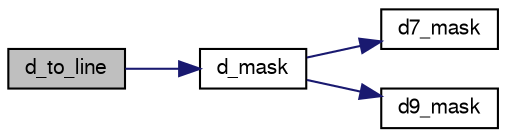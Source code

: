 digraph "d_to_line"
{
 // LATEX_PDF_SIZE
  bgcolor="transparent";
  edge [fontname="FreeSans",fontsize="10",labelfontname="FreeSans",labelfontsize="10"];
  node [fontname="FreeSans",fontsize="10",shape=record];
  rankdir="LR";
  Node1 [label="d_to_line",height=0.2,width=0.4,color="black", fillcolor="grey75", style="filled", fontcolor="black",tooltip=" "];
  Node1 -> Node2 [color="midnightblue",fontsize="10",style="solid",fontname="FreeSans"];
  Node2 [label="d_mask",height=0.2,width=0.4,color="black",URL="$generate__count__flip_8c.html#a58b0e70cd89c8c59fb5a8be5bb71868d",tooltip=" "];
  Node2 -> Node3 [color="midnightblue",fontsize="10",style="solid",fontname="FreeSans"];
  Node3 [label="d7_mask",height=0.2,width=0.4,color="black",URL="$generate__count__flip_8c.html#a9244d9841d5bb6e3745d90b00a81f229",tooltip=" "];
  Node2 -> Node4 [color="midnightblue",fontsize="10",style="solid",fontname="FreeSans"];
  Node4 [label="d9_mask",height=0.2,width=0.4,color="black",URL="$generate__count__flip_8c.html#afe65cbb1d214be7e72a2b1821838fc24",tooltip=" "];
}
